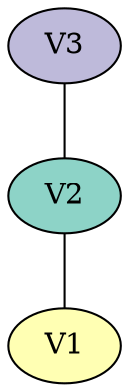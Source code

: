 graph colored {
node [style=filled colorscheme="set312"];
V2--V1;
V3--V2;
V1[fillcolor="2"];
V2[fillcolor="1"];
V3[fillcolor="1"];
V3[fillcolor="2"];
V3[fillcolor="3"];
}